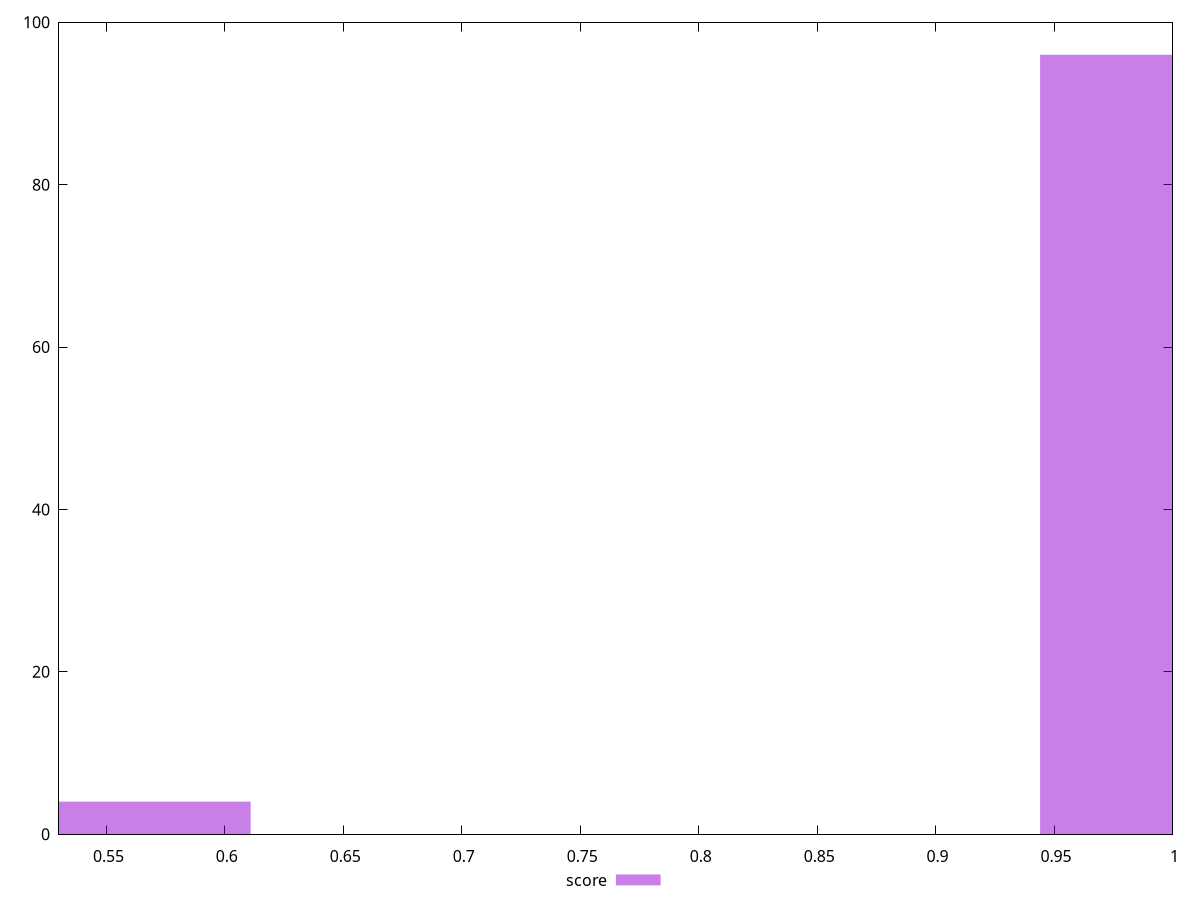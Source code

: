 reset

$score <<EOF
0.9996471343997586 96
0.555359519110977 4
EOF

set key outside below
set boxwidth 0.1110719038221954
set xrange [0.53:1]
set yrange [0:100]
set trange [0:100]
set style fill transparent solid 0.5 noborder
set terminal svg size 640, 490 enhanced background rgb 'white'
set output "report_00026_2021-02-22T21:38:55.199Z/first-cpu-idle/samples/pages+cached+noadtech+nomedia/score/histogram.svg"

plot $score title "score" with boxes

reset
